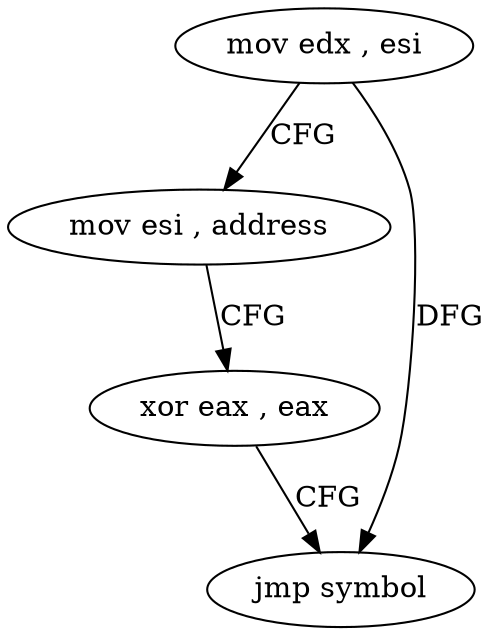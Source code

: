digraph "func" {
"4226016" [label = "mov edx , esi" ]
"4226018" [label = "mov esi , address" ]
"4226023" [label = "xor eax , eax" ]
"4226025" [label = "jmp symbol" ]
"4226016" -> "4226018" [ label = "CFG" ]
"4226016" -> "4226025" [ label = "DFG" ]
"4226018" -> "4226023" [ label = "CFG" ]
"4226023" -> "4226025" [ label = "CFG" ]
}
